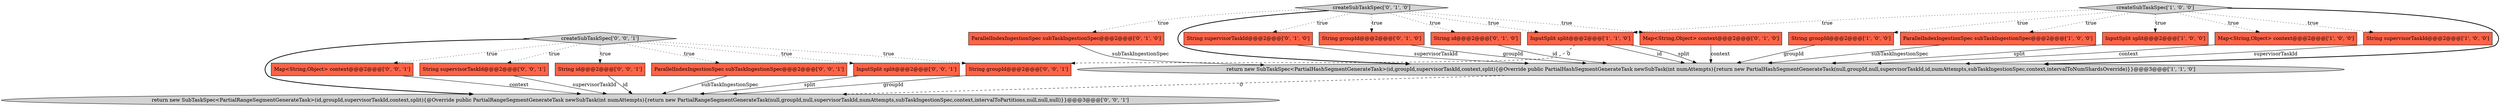 digraph {
2 [style = filled, label = "String groupId@@@2@@@['1', '0', '0']", fillcolor = tomato, shape = box image = "AAA0AAABBB1BBB"];
16 [style = filled, label = "createSubTaskSpec['0', '0', '1']", fillcolor = lightgray, shape = diamond image = "AAA0AAABBB3BBB"];
5 [style = filled, label = "ParallelIndexIngestionSpec subTaskIngestionSpec@@@2@@@['1', '0', '0']", fillcolor = tomato, shape = box image = "AAA0AAABBB1BBB"];
11 [style = filled, label = "Map<String,Object> context@@@2@@@['0', '1', '0']", fillcolor = tomato, shape = box image = "AAA0AAABBB2BBB"];
3 [style = filled, label = "InputSplit split@@@2@@@['1', '0', '0']", fillcolor = tomato, shape = box image = "AAA0AAABBB1BBB"];
20 [style = filled, label = "String groupId@@@2@@@['0', '0', '1']", fillcolor = tomato, shape = box image = "AAA0AAABBB3BBB"];
1 [style = filled, label = "Map<String,Object> context@@@2@@@['1', '0', '0']", fillcolor = tomato, shape = box image = "AAA0AAABBB1BBB"];
4 [style = filled, label = "String supervisorTaskId@@@2@@@['1', '0', '0']", fillcolor = tomato, shape = box image = "AAA0AAABBB1BBB"];
10 [style = filled, label = "ParallelIndexIngestionSpec subTaskIngestionSpec@@@2@@@['0', '1', '0']", fillcolor = tomato, shape = box image = "AAA0AAABBB2BBB"];
0 [style = filled, label = "createSubTaskSpec['1', '0', '0']", fillcolor = lightgray, shape = diamond image = "AAA0AAABBB1BBB"];
18 [style = filled, label = "ParallelIndexIngestionSpec subTaskIngestionSpec@@@2@@@['0', '0', '1']", fillcolor = tomato, shape = box image = "AAA0AAABBB3BBB"];
15 [style = filled, label = "InputSplit split@@@2@@@['0', '0', '1']", fillcolor = tomato, shape = box image = "AAA0AAABBB3BBB"];
12 [style = filled, label = "createSubTaskSpec['0', '1', '0']", fillcolor = lightgray, shape = diamond image = "AAA0AAABBB2BBB"];
7 [style = filled, label = "return new SubTaskSpec<PartialHashSegmentGenerateTask>(id,groupId,supervisorTaskId,context,split){@Override public PartialHashSegmentGenerateTask newSubTask(int numAttempts){return new PartialHashSegmentGenerateTask(null,groupId,null,supervisorTaskId,id,numAttempts,subTaskIngestionSpec,context,intervalToNumShardsOverride)}}@@@3@@@['1', '1', '0']", fillcolor = lightgray, shape = ellipse image = "AAA0AAABBB1BBB"];
21 [style = filled, label = "return new SubTaskSpec<PartialRangeSegmentGenerateTask>(id,groupId,supervisorTaskId,context,split){@Override public PartialRangeSegmentGenerateTask newSubTask(int numAttempts){return new PartialRangeSegmentGenerateTask(null,groupId,null,supervisorTaskId,numAttempts,subTaskIngestionSpec,context,intervalToPartitions,null,null,null)}}@@@3@@@['0', '0', '1']", fillcolor = lightgray, shape = ellipse image = "AAA0AAABBB3BBB"];
8 [style = filled, label = "String supervisorTaskId@@@2@@@['0', '1', '0']", fillcolor = tomato, shape = box image = "AAA0AAABBB2BBB"];
19 [style = filled, label = "Map<String,Object> context@@@2@@@['0', '0', '1']", fillcolor = tomato, shape = box image = "AAA0AAABBB3BBB"];
9 [style = filled, label = "String groupId@@@2@@@['0', '1', '0']", fillcolor = tomato, shape = box image = "AAA0AAABBB2BBB"];
14 [style = filled, label = "String supervisorTaskId@@@2@@@['0', '0', '1']", fillcolor = tomato, shape = box image = "AAA0AAABBB3BBB"];
13 [style = filled, label = "String id@@@2@@@['0', '1', '0']", fillcolor = tomato, shape = box image = "AAA0AAABBB2BBB"];
17 [style = filled, label = "String id@@@2@@@['0', '0', '1']", fillcolor = tomato, shape = box image = "AAA0AAABBB3BBB"];
6 [style = filled, label = "InputSplit split@@@2@@@['1', '1', '0']", fillcolor = tomato, shape = box image = "AAA0AAABBB1BBB"];
0->2 [style = dotted, label="true"];
12->10 [style = dotted, label="true"];
12->7 [style = bold, label=""];
0->6 [style = dotted, label="true"];
0->1 [style = dotted, label="true"];
16->20 [style = dotted, label="true"];
6->7 [style = solid, label="id"];
13->7 [style = solid, label="id"];
6->20 [style = dashed, label="0"];
0->7 [style = bold, label=""];
6->7 [style = solid, label="split"];
12->11 [style = dotted, label="true"];
16->18 [style = dotted, label="true"];
0->3 [style = dotted, label="true"];
12->13 [style = dotted, label="true"];
1->7 [style = solid, label="context"];
16->14 [style = dotted, label="true"];
9->7 [style = solid, label="groupId"];
14->21 [style = solid, label="supervisorTaskId"];
4->7 [style = solid, label="supervisorTaskId"];
5->7 [style = solid, label="subTaskIngestionSpec"];
16->15 [style = dotted, label="true"];
0->5 [style = dotted, label="true"];
10->7 [style = solid, label="subTaskIngestionSpec"];
12->8 [style = dotted, label="true"];
7->21 [style = dashed, label="0"];
3->7 [style = solid, label="split"];
16->21 [style = bold, label=""];
12->9 [style = dotted, label="true"];
8->7 [style = solid, label="supervisorTaskId"];
2->7 [style = solid, label="groupId"];
11->7 [style = solid, label="context"];
0->4 [style = dotted, label="true"];
12->6 [style = dotted, label="true"];
19->21 [style = solid, label="context"];
18->21 [style = solid, label="subTaskIngestionSpec"];
17->21 [style = solid, label="id"];
16->17 [style = dotted, label="true"];
15->21 [style = solid, label="split"];
20->21 [style = solid, label="groupId"];
16->19 [style = dotted, label="true"];
}
